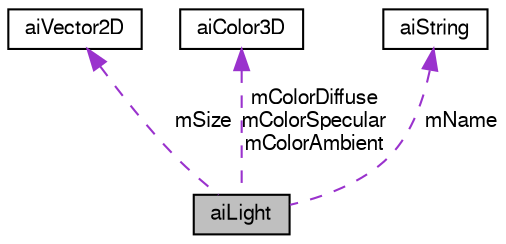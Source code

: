 digraph G
{
  bgcolor="transparent";
  edge [fontname="FreeSans",fontsize=10,labelfontname="FreeSans",labelfontsize=10];
  node [fontname="FreeSans",fontsize=10,shape=record];
  Node1 [label="aiLight",height=0.2,width=0.4,color="black", fillcolor="grey75", style="filled" fontcolor="black"];
  Node2 -> Node1 [dir=back,color="darkorchid3",fontsize=10,style="dashed",label="mSize"];
  Node2 [label="aiVector2D",height=0.2,width=0.4,color="black",URL="$structai_vector2_d.html"];
  Node3 -> Node1 [dir=back,color="darkorchid3",fontsize=10,style="dashed",label="mColorDiffuse\nmColorSpecular\nmColorAmbient"];
  Node3 [label="aiColor3D",height=0.2,width=0.4,color="black",URL="$structai_color3_d.html"];
  Node4 -> Node1 [dir=back,color="darkorchid3",fontsize=10,style="dashed",label="mName"];
  Node4 [label="aiString",height=0.2,width=0.4,color="black",URL="$structai_string.html"];
}

